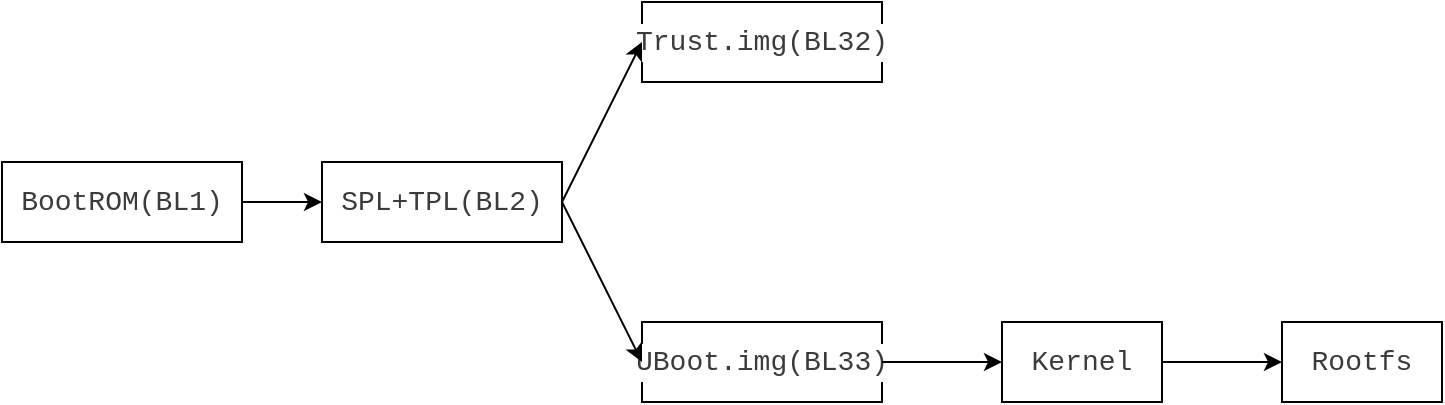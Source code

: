 <mxfile>
    <diagram id="Pv3sBYRrSlboccctLOhg" name="TF-A">
        <mxGraphModel dx="729" dy="540" grid="0" gridSize="10" guides="1" tooltips="1" connect="1" arrows="1" fold="1" page="1" pageScale="1" pageWidth="850" pageHeight="1100" math="0" shadow="0">
            <root>
                <mxCell id="0"/>
                <mxCell id="1" parent="0"/>
                <mxCell id="_kL3S8aDfBufA-84TGPT-1" value="&lt;div style=&quot;color: rgb(59, 59, 59); background-color: rgb(255, 255, 255); font-family: Consolas, &amp;quot;Courier New&amp;quot;, monospace; font-size: 14px; line-height: 19px;&quot;&gt;BootROM(BL1) &lt;/div&gt;" style="rounded=0;whiteSpace=wrap;html=1;" parent="1" vertex="1">
                    <mxGeometry x="59" y="383" width="120" height="40" as="geometry"/>
                </mxCell>
                <mxCell id="_kL3S8aDfBufA-84TGPT-2" value="&lt;div style=&quot;color: rgb(59, 59, 59); background-color: rgb(255, 255, 255); font-family: Consolas, &amp;quot;Courier New&amp;quot;, monospace; font-size: 14px; line-height: 19px;&quot;&gt;SPL+TPL(BL2)&lt;/div&gt;" style="rounded=0;whiteSpace=wrap;html=1;" parent="1" vertex="1">
                    <mxGeometry x="219" y="383" width="120" height="40" as="geometry"/>
                </mxCell>
                <mxCell id="_kL3S8aDfBufA-84TGPT-3" value="&lt;div style=&quot;color: rgb(59, 59, 59); background-color: rgb(255, 255, 255); font-family: Consolas, &amp;quot;Courier New&amp;quot;, monospace; font-size: 14px; line-height: 19px;&quot;&gt;Trust.img(BL32)&lt;/div&gt;" style="rounded=0;whiteSpace=wrap;html=1;" parent="1" vertex="1">
                    <mxGeometry x="379" y="303" width="120" height="40" as="geometry"/>
                </mxCell>
                <mxCell id="_kL3S8aDfBufA-84TGPT-4" value="&lt;div style=&quot;color: rgb(59, 59, 59); background-color: rgb(255, 255, 255); font-family: Consolas, &amp;quot;Courier New&amp;quot;, monospace; font-size: 14px; line-height: 19px;&quot;&gt;UBoot.img(BL33)&lt;/div&gt;" style="rounded=0;whiteSpace=wrap;html=1;" parent="1" vertex="1">
                    <mxGeometry x="379" y="463" width="120" height="40" as="geometry"/>
                </mxCell>
                <mxCell id="_kL3S8aDfBufA-84TGPT-5" value="&lt;div style=&quot;color: rgb(59, 59, 59); background-color: rgb(255, 255, 255); font-family: Consolas, &amp;quot;Courier New&amp;quot;, monospace; font-size: 14px; line-height: 19px;&quot;&gt;Kernel&lt;/div&gt;" style="rounded=0;whiteSpace=wrap;html=1;" parent="1" vertex="1">
                    <mxGeometry x="559" y="463" width="80" height="40" as="geometry"/>
                </mxCell>
                <mxCell id="_kL3S8aDfBufA-84TGPT-6" value="&lt;div style=&quot;color: rgb(59, 59, 59); background-color: rgb(255, 255, 255); font-family: Consolas, &amp;quot;Courier New&amp;quot;, monospace; font-size: 14px; line-height: 19px;&quot;&gt;Rootfs&lt;/div&gt;" style="rounded=0;whiteSpace=wrap;html=1;" parent="1" vertex="1">
                    <mxGeometry x="699" y="463" width="80" height="40" as="geometry"/>
                </mxCell>
                <mxCell id="_kL3S8aDfBufA-84TGPT-8" value="" style="endArrow=classic;html=1;exitX=1;exitY=0.5;exitDx=0;exitDy=0;entryX=0;entryY=0.5;entryDx=0;entryDy=0;" parent="1" source="_kL3S8aDfBufA-84TGPT-1" target="_kL3S8aDfBufA-84TGPT-2" edge="1">
                    <mxGeometry width="50" height="50" relative="1" as="geometry">
                        <mxPoint x="459" y="653" as="sourcePoint"/>
                        <mxPoint x="509" y="603" as="targetPoint"/>
                    </mxGeometry>
                </mxCell>
                <mxCell id="_kL3S8aDfBufA-84TGPT-9" value="" style="endArrow=classic;html=1;entryX=0;entryY=0.5;entryDx=0;entryDy=0;" parent="1" target="_kL3S8aDfBufA-84TGPT-3" edge="1">
                    <mxGeometry width="50" height="50" relative="1" as="geometry">
                        <mxPoint x="339" y="403" as="sourcePoint"/>
                        <mxPoint x="389" y="353" as="targetPoint"/>
                    </mxGeometry>
                </mxCell>
                <mxCell id="_kL3S8aDfBufA-84TGPT-10" value="" style="endArrow=classic;html=1;entryX=0;entryY=0.5;entryDx=0;entryDy=0;" parent="1" target="_kL3S8aDfBufA-84TGPT-4" edge="1">
                    <mxGeometry width="50" height="50" relative="1" as="geometry">
                        <mxPoint x="339" y="403" as="sourcePoint"/>
                        <mxPoint x="389" y="353" as="targetPoint"/>
                    </mxGeometry>
                </mxCell>
                <mxCell id="_kL3S8aDfBufA-84TGPT-11" value="" style="endArrow=classic;html=1;entryX=0;entryY=0.5;entryDx=0;entryDy=0;" parent="1" target="_kL3S8aDfBufA-84TGPT-5" edge="1">
                    <mxGeometry width="50" height="50" relative="1" as="geometry">
                        <mxPoint x="499" y="483" as="sourcePoint"/>
                        <mxPoint x="549" y="433" as="targetPoint"/>
                    </mxGeometry>
                </mxCell>
                <mxCell id="_kL3S8aDfBufA-84TGPT-12" value="" style="endArrow=classic;html=1;exitX=1;exitY=0.5;exitDx=0;exitDy=0;entryX=0;entryY=0.5;entryDx=0;entryDy=0;" parent="1" source="_kL3S8aDfBufA-84TGPT-5" target="_kL3S8aDfBufA-84TGPT-6" edge="1">
                    <mxGeometry width="50" height="50" relative="1" as="geometry">
                        <mxPoint x="459" y="653" as="sourcePoint"/>
                        <mxPoint x="509" y="603" as="targetPoint"/>
                    </mxGeometry>
                </mxCell>
            </root>
        </mxGraphModel>
    </diagram>
    <diagram id="p1KXxZvn2YLANnRofKRA" name="firmware">
        <mxGraphModel dx="729" dy="540" grid="1" gridSize="10" guides="1" tooltips="1" connect="1" arrows="1" fold="1" page="1" pageScale="1" pageWidth="850" pageHeight="1100" math="0" shadow="0">
            <root>
                <mxCell id="0"/>
                <mxCell id="1" parent="0"/>
                <mxCell id="YUn7SO6VXn7l8BeEBIJh-17" value="" style="rounded=0;whiteSpace=wrap;html=1;" vertex="1" parent="1">
                    <mxGeometry x="201" y="3320" width="391" height="320" as="geometry"/>
                </mxCell>
                <mxCell id="JkPwhh8nhOZcb355uoTD-1" value="" style="rounded=0;whiteSpace=wrap;html=1;" parent="1" vertex="1">
                    <mxGeometry x="82" y="1145" width="503" height="236" as="geometry"/>
                </mxCell>
                <mxCell id="JkPwhh8nhOZcb355uoTD-2" value="" style="rounded=0;whiteSpace=wrap;html=1;" parent="1" vertex="1">
                    <mxGeometry x="190" y="110" width="120" height="370" as="geometry"/>
                </mxCell>
                <mxCell id="JkPwhh8nhOZcb355uoTD-3" value="SDCard" style="text;html=1;strokeColor=none;fillColor=none;align=center;verticalAlign=middle;whiteSpace=wrap;rounded=0;" parent="1" vertex="1">
                    <mxGeometry x="190" y="80" width="120" height="30" as="geometry"/>
                </mxCell>
                <mxCell id="JkPwhh8nhOZcb355uoTD-4" value="uboot" style="rounded=0;whiteSpace=wrap;html=1;fillColor=#fff2cc;strokeColor=#d6b656;" parent="1" vertex="1">
                    <mxGeometry x="190" y="120" width="120" height="70" as="geometry"/>
                </mxCell>
                <mxCell id="JkPwhh8nhOZcb355uoTD-5" value="0x400" style="text;html=1;strokeColor=none;fillColor=none;align=center;verticalAlign=middle;whiteSpace=wrap;rounded=0;" parent="1" vertex="1">
                    <mxGeometry x="130" y="110" width="60" height="20" as="geometry"/>
                </mxCell>
                <mxCell id="JkPwhh8nhOZcb355uoTD-6" value="env(0x2000)" style="rounded=0;whiteSpace=wrap;html=1;fillColor=#ffe6cc;strokeColor=#d79b00;" parent="1" vertex="1">
                    <mxGeometry x="190" y="190" width="120" height="30" as="geometry"/>
                </mxCell>
                <mxCell id="JkPwhh8nhOZcb355uoTD-7" value="0xE0000" style="text;html=1;strokeColor=none;fillColor=none;align=center;verticalAlign=middle;whiteSpace=wrap;rounded=0;" parent="1" vertex="1">
                    <mxGeometry x="120" y="180" width="60" height="20" as="geometry"/>
                </mxCell>
                <mxCell id="JkPwhh8nhOZcb355uoTD-8" value="/dev/mmcblk0p1&lt;br&gt;（kernel+dtb）" style="rounded=0;whiteSpace=wrap;html=1;align=center;fillColor=#dae8fc;strokeColor=#6c8ebf;" parent="1" vertex="1">
                    <mxGeometry x="190" y="235" width="120" height="95" as="geometry"/>
                </mxCell>
                <mxCell id="JkPwhh8nhOZcb355uoTD-9" value="0x100000" style="text;html=1;strokeColor=none;fillColor=none;align=center;verticalAlign=middle;whiteSpace=wrap;rounded=0;" parent="1" vertex="1">
                    <mxGeometry x="120" y="230" width="60" height="20" as="geometry"/>
                </mxCell>
                <mxCell id="JkPwhh8nhOZcb355uoTD-10" value="/dev/mmcblk0p2&lt;br&gt;（rootfs)" style="rounded=0;whiteSpace=wrap;html=1;align=center;fillColor=#e1d5e7;strokeColor=#9673a6;" parent="1" vertex="1">
                    <mxGeometry x="190" y="330" width="120" height="150" as="geometry"/>
                </mxCell>
                <mxCell id="JkPwhh8nhOZcb355uoTD-11" value="0x4000000" style="text;html=1;strokeColor=none;fillColor=none;align=center;verticalAlign=middle;whiteSpace=wrap;rounded=0;" parent="1" vertex="1">
                    <mxGeometry x="120" y="320" width="60" height="20" as="geometry"/>
                </mxCell>
                <mxCell id="JkPwhh8nhOZcb355uoTD-12" value="" style="rounded=0;whiteSpace=wrap;html=1;" parent="1" vertex="1">
                    <mxGeometry x="460" y="110" width="120" height="370" as="geometry"/>
                </mxCell>
                <mxCell id="JkPwhh8nhOZcb355uoTD-13" value="uboot" style="rounded=0;whiteSpace=wrap;html=1;fillColor=#fff2cc;strokeColor=#d6b656;" parent="1" vertex="1">
                    <mxGeometry x="460" y="110" width="120" height="100" as="geometry"/>
                </mxCell>
                <mxCell id="JkPwhh8nhOZcb355uoTD-14" value="kernel" style="rounded=0;whiteSpace=wrap;html=1;fillColor=#dae8fc;strokeColor=#6c8ebf;" parent="1" vertex="1">
                    <mxGeometry x="460" y="220" width="120" height="50" as="geometry"/>
                </mxCell>
                <mxCell id="JkPwhh8nhOZcb355uoTD-15" value="dts" style="rounded=0;whiteSpace=wrap;html=1;fillColor=#f8cecc;strokeColor=#b85450;" parent="1" vertex="1">
                    <mxGeometry x="460" y="270" width="120" height="20" as="geometry"/>
                </mxCell>
                <mxCell id="JkPwhh8nhOZcb355uoTD-16" value="DRAM" style="text;html=1;strokeColor=none;fillColor=none;align=center;verticalAlign=middle;whiteSpace=wrap;rounded=0;" parent="1" vertex="1">
                    <mxGeometry x="460" y="80" width="120" height="30" as="geometry"/>
                </mxCell>
                <mxCell id="JkPwhh8nhOZcb355uoTD-17" value="0x80800000" style="text;html=1;strokeColor=none;fillColor=none;align=center;verticalAlign=middle;whiteSpace=wrap;rounded=0;" parent="1" vertex="1">
                    <mxGeometry x="580" y="210" width="80" height="20" as="geometry"/>
                </mxCell>
                <mxCell id="JkPwhh8nhOZcb355uoTD-18" value="0x83000000" style="text;html=1;strokeColor=none;fillColor=none;align=center;verticalAlign=middle;whiteSpace=wrap;rounded=0;" parent="1" vertex="1">
                    <mxGeometry x="570" y="260" width="100" height="20" as="geometry"/>
                </mxCell>
                <mxCell id="JkPwhh8nhOZcb355uoTD-19" value="" style="endArrow=none;html=1;entryX=-0.026;entryY=0.016;entryDx=0;entryDy=0;entryPerimeter=0;exitX=1;exitY=0;exitDx=0;exitDy=0;dashed=1;" parent="1" source="JkPwhh8nhOZcb355uoTD-4" target="JkPwhh8nhOZcb355uoTD-13" edge="1">
                    <mxGeometry width="50" height="50" relative="1" as="geometry">
                        <mxPoint x="230" y="450" as="sourcePoint"/>
                        <mxPoint x="280" y="400" as="targetPoint"/>
                    </mxGeometry>
                </mxCell>
                <mxCell id="JkPwhh8nhOZcb355uoTD-20" value="" style="endArrow=none;html=1;entryX=0;entryY=1;entryDx=0;entryDy=0;exitX=1;exitY=0;exitDx=0;exitDy=0;dashed=1;" parent="1" source="JkPwhh8nhOZcb355uoTD-6" target="JkPwhh8nhOZcb355uoTD-13" edge="1">
                    <mxGeometry width="50" height="50" relative="1" as="geometry">
                        <mxPoint x="310" y="188.4" as="sourcePoint"/>
                        <mxPoint x="456.88" y="180" as="targetPoint"/>
                    </mxGeometry>
                </mxCell>
                <mxCell id="JkPwhh8nhOZcb355uoTD-21" value="" style="endArrow=none;html=1;entryX=0;entryY=0;entryDx=0;entryDy=0;exitX=1;exitY=0;exitDx=0;exitDy=0;dashed=1;" parent="1" target="JkPwhh8nhOZcb355uoTD-14" edge="1">
                    <mxGeometry width="50" height="50" relative="1" as="geometry">
                        <mxPoint x="310" y="235" as="sourcePoint"/>
                        <mxPoint x="456.88" y="226.6" as="targetPoint"/>
                    </mxGeometry>
                </mxCell>
                <mxCell id="JkPwhh8nhOZcb355uoTD-22" value="" style="endArrow=none;html=1;entryX=0;entryY=1;entryDx=0;entryDy=0;exitX=1;exitY=1;exitDx=0;exitDy=0;dashed=1;" parent="1" source="JkPwhh8nhOZcb355uoTD-8" target="JkPwhh8nhOZcb355uoTD-15" edge="1">
                    <mxGeometry width="50" height="50" relative="1" as="geometry">
                        <mxPoint x="310" y="305" as="sourcePoint"/>
                        <mxPoint x="460" y="280" as="targetPoint"/>
                    </mxGeometry>
                </mxCell>
                <mxCell id="JkPwhh8nhOZcb355uoTD-23" value="0x80000000" style="text;html=1;strokeColor=none;fillColor=none;align=center;verticalAlign=middle;whiteSpace=wrap;rounded=0;" parent="1" vertex="1">
                    <mxGeometry x="580" y="100" width="80" height="20" as="geometry"/>
                </mxCell>
                <mxCell id="JkPwhh8nhOZcb355uoTD-24" value="" style="rounded=0;whiteSpace=wrap;html=1;" parent="1" vertex="1">
                    <mxGeometry x="190" y="550" width="120" height="370" as="geometry"/>
                </mxCell>
                <mxCell id="JkPwhh8nhOZcb355uoTD-25" value="EMMC" style="text;html=1;strokeColor=none;fillColor=none;align=center;verticalAlign=middle;whiteSpace=wrap;rounded=0;" parent="1" vertex="1">
                    <mxGeometry x="190" y="520" width="120" height="30" as="geometry"/>
                </mxCell>
                <mxCell id="JkPwhh8nhOZcb355uoTD-26" value="uboot" style="rounded=0;whiteSpace=wrap;html=1;fillColor=#fff2cc;strokeColor=#d6b656;" parent="1" vertex="1">
                    <mxGeometry x="190" y="560" width="120" height="70" as="geometry"/>
                </mxCell>
                <mxCell id="JkPwhh8nhOZcb355uoTD-27" value="0x400" style="text;html=1;strokeColor=none;fillColor=none;align=center;verticalAlign=middle;whiteSpace=wrap;rounded=0;" parent="1" vertex="1">
                    <mxGeometry x="130" y="550" width="60" height="20" as="geometry"/>
                </mxCell>
                <mxCell id="JkPwhh8nhOZcb355uoTD-28" value="env(0x2000)" style="rounded=0;whiteSpace=wrap;html=1;fillColor=#ffe6cc;strokeColor=#d79b00;" parent="1" vertex="1">
                    <mxGeometry x="190" y="630" width="120" height="30" as="geometry"/>
                </mxCell>
                <mxCell id="JkPwhh8nhOZcb355uoTD-29" value="0xE0000" style="text;html=1;strokeColor=none;fillColor=none;align=center;verticalAlign=middle;whiteSpace=wrap;rounded=0;" parent="1" vertex="1">
                    <mxGeometry x="120" y="620" width="60" height="20" as="geometry"/>
                </mxCell>
                <mxCell id="JkPwhh8nhOZcb355uoTD-30" value="/dev/mmcblk1p1&lt;br&gt;（kernel+dtb）" style="rounded=0;whiteSpace=wrap;html=1;align=center;fillColor=#dae8fc;strokeColor=#6c8ebf;" parent="1" vertex="1">
                    <mxGeometry x="190" y="675" width="120" height="95" as="geometry"/>
                </mxCell>
                <mxCell id="JkPwhh8nhOZcb355uoTD-31" value="0x100000" style="text;html=1;strokeColor=none;fillColor=none;align=center;verticalAlign=middle;whiteSpace=wrap;rounded=0;" parent="1" vertex="1">
                    <mxGeometry x="120" y="670" width="60" height="20" as="geometry"/>
                </mxCell>
                <mxCell id="JkPwhh8nhOZcb355uoTD-32" value="/dev/mmcblk1p2&lt;br&gt;（rootfs)" style="rounded=0;whiteSpace=wrap;html=1;align=center;fillColor=#e1d5e7;strokeColor=#9673a6;" parent="1" vertex="1">
                    <mxGeometry x="190" y="770" width="120" height="150" as="geometry"/>
                </mxCell>
                <mxCell id="JkPwhh8nhOZcb355uoTD-33" value="0x4000000" style="text;html=1;strokeColor=none;fillColor=none;align=center;verticalAlign=middle;whiteSpace=wrap;rounded=0;" parent="1" vertex="1">
                    <mxGeometry x="120" y="760" width="60" height="20" as="geometry"/>
                </mxCell>
                <mxCell id="JkPwhh8nhOZcb355uoTD-34" value="" style="rounded=0;whiteSpace=wrap;html=1;" parent="1" vertex="1">
                    <mxGeometry x="460" y="550" width="120" height="370" as="geometry"/>
                </mxCell>
                <mxCell id="JkPwhh8nhOZcb355uoTD-35" value="uboot" style="rounded=0;whiteSpace=wrap;html=1;fillColor=#fff2cc;strokeColor=#d6b656;" parent="1" vertex="1">
                    <mxGeometry x="460" y="550" width="120" height="100" as="geometry"/>
                </mxCell>
                <mxCell id="JkPwhh8nhOZcb355uoTD-36" value="kernel" style="rounded=0;whiteSpace=wrap;html=1;fillColor=#dae8fc;strokeColor=#6c8ebf;" parent="1" vertex="1">
                    <mxGeometry x="460" y="660" width="120" height="50" as="geometry"/>
                </mxCell>
                <mxCell id="JkPwhh8nhOZcb355uoTD-37" value="dts" style="rounded=0;whiteSpace=wrap;html=1;fillColor=#f8cecc;strokeColor=#b85450;" parent="1" vertex="1">
                    <mxGeometry x="460" y="710" width="120" height="20" as="geometry"/>
                </mxCell>
                <mxCell id="JkPwhh8nhOZcb355uoTD-38" value="DRAM" style="text;html=1;strokeColor=none;fillColor=none;align=center;verticalAlign=middle;whiteSpace=wrap;rounded=0;" parent="1" vertex="1">
                    <mxGeometry x="460" y="520" width="120" height="30" as="geometry"/>
                </mxCell>
                <mxCell id="JkPwhh8nhOZcb355uoTD-39" value="0x80800000" style="text;html=1;strokeColor=none;fillColor=none;align=center;verticalAlign=middle;whiteSpace=wrap;rounded=0;" parent="1" vertex="1">
                    <mxGeometry x="590" y="650" width="80" height="20" as="geometry"/>
                </mxCell>
                <mxCell id="JkPwhh8nhOZcb355uoTD-40" value="0x83000000" style="text;html=1;strokeColor=none;fillColor=none;align=center;verticalAlign=middle;whiteSpace=wrap;rounded=0;" parent="1" vertex="1">
                    <mxGeometry x="580" y="700" width="100" height="20" as="geometry"/>
                </mxCell>
                <mxCell id="JkPwhh8nhOZcb355uoTD-41" value="" style="endArrow=none;html=1;entryX=-0.026;entryY=0.016;entryDx=0;entryDy=0;entryPerimeter=0;exitX=1;exitY=0;exitDx=0;exitDy=0;dashed=1;" parent="1" source="JkPwhh8nhOZcb355uoTD-26" target="JkPwhh8nhOZcb355uoTD-35" edge="1">
                    <mxGeometry width="50" height="50" relative="1" as="geometry">
                        <mxPoint x="230" y="890" as="sourcePoint"/>
                        <mxPoint x="280" y="840" as="targetPoint"/>
                    </mxGeometry>
                </mxCell>
                <mxCell id="JkPwhh8nhOZcb355uoTD-42" value="" style="endArrow=none;html=1;entryX=0;entryY=1;entryDx=0;entryDy=0;exitX=1;exitY=0;exitDx=0;exitDy=0;dashed=1;" parent="1" source="JkPwhh8nhOZcb355uoTD-28" target="JkPwhh8nhOZcb355uoTD-35" edge="1">
                    <mxGeometry width="50" height="50" relative="1" as="geometry">
                        <mxPoint x="310" y="628.4" as="sourcePoint"/>
                        <mxPoint x="456.88" y="620" as="targetPoint"/>
                    </mxGeometry>
                </mxCell>
                <mxCell id="JkPwhh8nhOZcb355uoTD-43" value="" style="endArrow=none;html=1;entryX=0;entryY=0;entryDx=0;entryDy=0;exitX=1;exitY=0;exitDx=0;exitDy=0;dashed=1;" parent="1" target="JkPwhh8nhOZcb355uoTD-36" edge="1">
                    <mxGeometry width="50" height="50" relative="1" as="geometry">
                        <mxPoint x="310" y="675" as="sourcePoint"/>
                        <mxPoint x="456.88" y="666.6" as="targetPoint"/>
                    </mxGeometry>
                </mxCell>
                <mxCell id="JkPwhh8nhOZcb355uoTD-44" value="" style="endArrow=none;html=1;entryX=0;entryY=1;entryDx=0;entryDy=0;exitX=1;exitY=1;exitDx=0;exitDy=0;dashed=1;" parent="1" source="JkPwhh8nhOZcb355uoTD-30" target="JkPwhh8nhOZcb355uoTD-37" edge="1">
                    <mxGeometry width="50" height="50" relative="1" as="geometry">
                        <mxPoint x="310" y="745" as="sourcePoint"/>
                        <mxPoint x="460" y="720" as="targetPoint"/>
                    </mxGeometry>
                </mxCell>
                <mxCell id="JkPwhh8nhOZcb355uoTD-45" value="0x80000000" style="text;html=1;strokeColor=none;fillColor=none;align=center;verticalAlign=middle;whiteSpace=wrap;rounded=0;" parent="1" vertex="1">
                    <mxGeometry x="580" y="540" width="80" height="20" as="geometry"/>
                </mxCell>
                <mxCell id="JkPwhh8nhOZcb355uoTD-46" value="" style="rounded=0;whiteSpace=wrap;html=1;" parent="1" vertex="1">
                    <mxGeometry x="175" y="1221" width="120" height="137" as="geometry"/>
                </mxCell>
                <mxCell id="JkPwhh8nhOZcb355uoTD-47" value="SDCard" style="text;html=1;strokeColor=none;fillColor=none;align=center;verticalAlign=middle;whiteSpace=wrap;rounded=0;" parent="1" vertex="1">
                    <mxGeometry x="175" y="1194" width="120" height="30" as="geometry"/>
                </mxCell>
                <mxCell id="JkPwhh8nhOZcb355uoTD-48" value="U-Boot" style="rounded=0;whiteSpace=wrap;html=1;fillColor=#fff2cc;strokeColor=#d6b656;" parent="1" vertex="1">
                    <mxGeometry x="175" y="1233" width="120" height="38" as="geometry"/>
                </mxCell>
                <mxCell id="JkPwhh8nhOZcb355uoTD-49" value="0x4000" style="text;html=1;align=center;verticalAlign=middle;whiteSpace=wrap;rounded=0;" parent="1" vertex="1">
                    <mxGeometry x="128.5" y="1224" width="43" height="17" as="geometry"/>
                </mxCell>
                <mxCell id="JkPwhh8nhOZcb355uoTD-50" value=".。。" style="rounded=0;whiteSpace=wrap;html=1;fillColor=#f5f5f5;strokeColor=#666666;fontColor=#333333;" parent="1" vertex="1">
                    <mxGeometry x="175" y="1282" width="120" height="38" as="geometry"/>
                </mxCell>
                <mxCell id="JkPwhh8nhOZcb355uoTD-51" value="" style="rounded=0;whiteSpace=wrap;html=1;" parent="1" vertex="1">
                    <mxGeometry x="383" y="1224" width="120" height="136" as="geometry"/>
                </mxCell>
                <mxCell id="JkPwhh8nhOZcb355uoTD-52" value="DRAM" style="text;html=1;strokeColor=none;fillColor=none;align=center;verticalAlign=middle;whiteSpace=wrap;rounded=0;" parent="1" vertex="1">
                    <mxGeometry x="381" y="1196" width="120" height="30" as="geometry"/>
                </mxCell>
                <mxCell id="JkPwhh8nhOZcb355uoTD-53" value="U-Boot" style="rounded=0;whiteSpace=wrap;html=1;fillColor=#fff2cc;strokeColor=#d6b656;" parent="1" vertex="1">
                    <mxGeometry x="383" y="1223" width="120" height="30" as="geometry"/>
                </mxCell>
                <mxCell id="JkPwhh8nhOZcb355uoTD-54" value="" style="shape=flexArrow;endArrow=classic;html=1;entryX=0;entryY=0.5;entryDx=0;entryDy=0;width=4;" parent="1" target="JkPwhh8nhOZcb355uoTD-53" edge="1">
                    <mxGeometry width="50" height="50" relative="1" as="geometry">
                        <mxPoint x="297" y="1251" as="sourcePoint"/>
                        <mxPoint x="347" y="1201" as="targetPoint"/>
                    </mxGeometry>
                </mxCell>
                <mxCell id="JkPwhh8nhOZcb355uoTD-55" value="0x80000000" style="text;html=1;align=center;verticalAlign=middle;whiteSpace=wrap;rounded=0;" parent="1" vertex="1">
                    <mxGeometry x="501" y="1211" width="85" height="30" as="geometry"/>
                </mxCell>
                <mxCell id="JkPwhh8nhOZcb355uoTD-56" value="BootROM" style="text;html=1;align=center;verticalAlign=middle;whiteSpace=wrap;rounded=0;" parent="1" vertex="1">
                    <mxGeometry x="308" y="1196" width="60" height="30" as="geometry"/>
                </mxCell>
                <mxCell id="JkPwhh8nhOZcb355uoTD-57" value="BootROM加载U-Boot" style="text;html=1;align=center;verticalAlign=middle;whiteSpace=wrap;rounded=0;" parent="1" vertex="1">
                    <mxGeometry x="130" y="1157" width="122" height="30" as="geometry"/>
                </mxCell>
                <mxCell id="JkPwhh8nhOZcb355uoTD-58" value="" style="rounded=0;whiteSpace=wrap;html=1;" parent="1" vertex="1">
                    <mxGeometry x="81" y="1687" width="505" height="233" as="geometry"/>
                </mxCell>
                <mxCell id="JkPwhh8nhOZcb355uoTD-59" value="" style="rounded=0;whiteSpace=wrap;html=1;" parent="1" vertex="1">
                    <mxGeometry x="174" y="1749" width="120" height="159" as="geometry"/>
                </mxCell>
                <mxCell id="JkPwhh8nhOZcb355uoTD-60" value="SDCard" style="text;html=1;strokeColor=none;fillColor=none;align=center;verticalAlign=middle;whiteSpace=wrap;rounded=0;" parent="1" vertex="1">
                    <mxGeometry x="174" y="1722" width="120" height="30" as="geometry"/>
                </mxCell>
                <mxCell id="JkPwhh8nhOZcb355uoTD-61" value="U-Boot" style="rounded=0;whiteSpace=wrap;html=1;fillColor=#fff2cc;strokeColor=#d6b656;" parent="1" vertex="1">
                    <mxGeometry x="174" y="1761" width="120" height="38" as="geometry"/>
                </mxCell>
                <mxCell id="JkPwhh8nhOZcb355uoTD-62" value="0x4000" style="text;html=1;align=center;verticalAlign=middle;whiteSpace=wrap;rounded=0;" parent="1" vertex="1">
                    <mxGeometry x="127.5" y="1752" width="43" height="17" as="geometry"/>
                </mxCell>
                <mxCell id="JkPwhh8nhOZcb355uoTD-63" value="Kernel/dtb" style="rounded=0;whiteSpace=wrap;html=1;fillColor=#f5f5f5;strokeColor=#666666;fontColor=#333333;" parent="1" vertex="1">
                    <mxGeometry x="174" y="1810" width="120" height="38" as="geometry"/>
                </mxCell>
                <mxCell id="JkPwhh8nhOZcb355uoTD-64" value="" style="rounded=0;whiteSpace=wrap;html=1;" parent="1" vertex="1">
                    <mxGeometry x="382" y="1752" width="120" height="147" as="geometry"/>
                </mxCell>
                <mxCell id="JkPwhh8nhOZcb355uoTD-65" value="DRAM" style="text;html=1;strokeColor=none;fillColor=none;align=center;verticalAlign=middle;whiteSpace=wrap;rounded=0;" parent="1" vertex="1">
                    <mxGeometry x="380" y="1724" width="120" height="30" as="geometry"/>
                </mxCell>
                <mxCell id="JkPwhh8nhOZcb355uoTD-66" value="U-Boot" style="rounded=0;whiteSpace=wrap;html=1;fillColor=#fff2cc;strokeColor=#d6b656;" parent="1" vertex="1">
                    <mxGeometry x="382" y="1752" width="120" height="27" as="geometry"/>
                </mxCell>
                <mxCell id="JkPwhh8nhOZcb355uoTD-67" value="0x80000000" style="text;html=1;align=center;verticalAlign=middle;whiteSpace=wrap;rounded=0;" parent="1" vertex="1">
                    <mxGeometry x="500" y="1739" width="85" height="30" as="geometry"/>
                </mxCell>
                <mxCell id="JkPwhh8nhOZcb355uoTD-68" value="Kernel从SDCard挂载文件系统" style="text;html=1;align=center;verticalAlign=middle;whiteSpace=wrap;rounded=0;" parent="1" vertex="1">
                    <mxGeometry x="101" y="1692" width="199" height="30" as="geometry"/>
                </mxCell>
                <mxCell id="JkPwhh8nhOZcb355uoTD-69" value="/dev/mmc1bk1" style="text;html=1;align=center;verticalAlign=middle;whiteSpace=wrap;rounded=0;" parent="1" vertex="1">
                    <mxGeometry x="110" y="1806" width="43" height="17" as="geometry"/>
                </mxCell>
                <mxCell id="JkPwhh8nhOZcb355uoTD-70" value="dtb" style="rounded=0;whiteSpace=wrap;html=1;fillColor=#fff2cc;strokeColor=#d6b656;" parent="1" vertex="1">
                    <mxGeometry x="382" y="1838" width="120" height="21" as="geometry"/>
                </mxCell>
                <mxCell id="JkPwhh8nhOZcb355uoTD-71" value="Kernel" style="rounded=0;whiteSpace=wrap;html=1;fillColor=#fff2cc;strokeColor=#d6b656;opacity=80;" parent="1" vertex="1">
                    <mxGeometry x="382" y="1791" width="120" height="44" as="geometry"/>
                </mxCell>
                <mxCell id="JkPwhh8nhOZcb355uoTD-72" value="kernel&lt;div&gt;挂载rootfs&lt;/div&gt;" style="text;html=1;align=center;verticalAlign=middle;whiteSpace=wrap;rounded=0;" parent="1" vertex="1">
                    <mxGeometry x="303.5" y="1793" width="60" height="30" as="geometry"/>
                </mxCell>
                <mxCell id="JkPwhh8nhOZcb355uoTD-73" value="0x808&lt;span style=&quot;background-color: transparent;&quot;&gt;00000&lt;/span&gt;" style="text;html=1;align=center;verticalAlign=middle;whiteSpace=wrap;rounded=0;" parent="1" vertex="1">
                    <mxGeometry x="500" y="1779" width="85" height="30" as="geometry"/>
                </mxCell>
                <mxCell id="JkPwhh8nhOZcb355uoTD-74" value="0x830&lt;span style=&quot;background-color: transparent;&quot;&gt;00000&lt;/span&gt;" style="text;html=1;align=center;verticalAlign=middle;whiteSpace=wrap;rounded=0;" parent="1" vertex="1">
                    <mxGeometry x="501" y="1823" width="82" height="30" as="geometry"/>
                </mxCell>
                <mxCell id="JkPwhh8nhOZcb355uoTD-75" value="" style="rounded=0;whiteSpace=wrap;html=1;" parent="1" vertex="1">
                    <mxGeometry x="81" y="1407" width="505" height="230" as="geometry"/>
                </mxCell>
                <mxCell id="JkPwhh8nhOZcb355uoTD-76" value="" style="rounded=0;whiteSpace=wrap;html=1;" parent="1" vertex="1">
                    <mxGeometry x="174" y="1483" width="120" height="62" as="geometry"/>
                </mxCell>
                <mxCell id="JkPwhh8nhOZcb355uoTD-77" value="SDCard" style="text;html=1;strokeColor=none;fillColor=none;align=center;verticalAlign=middle;whiteSpace=wrap;rounded=0;" parent="1" vertex="1">
                    <mxGeometry x="174" y="1456" width="120" height="30" as="geometry"/>
                </mxCell>
                <mxCell id="JkPwhh8nhOZcb355uoTD-78" value="U-Boot" style="rounded=0;whiteSpace=wrap;html=1;fillColor=#fff2cc;strokeColor=#d6b656;" parent="1" vertex="1">
                    <mxGeometry x="174" y="1495" width="120" height="38" as="geometry"/>
                </mxCell>
                <mxCell id="JkPwhh8nhOZcb355uoTD-79" value="0x4000" style="text;html=1;align=center;verticalAlign=middle;whiteSpace=wrap;rounded=0;" parent="1" vertex="1">
                    <mxGeometry x="127.5" y="1486" width="43" height="17" as="geometry"/>
                </mxCell>
                <mxCell id="JkPwhh8nhOZcb355uoTD-80" value="" style="rounded=0;whiteSpace=wrap;html=1;" parent="1" vertex="1">
                    <mxGeometry x="382" y="1486" width="120" height="136" as="geometry"/>
                </mxCell>
                <mxCell id="JkPwhh8nhOZcb355uoTD-81" value="DRAM" style="text;html=1;strokeColor=none;fillColor=none;align=center;verticalAlign=middle;whiteSpace=wrap;rounded=0;" parent="1" vertex="1">
                    <mxGeometry x="380" y="1458" width="120" height="30" as="geometry"/>
                </mxCell>
                <mxCell id="JkPwhh8nhOZcb355uoTD-82" value="U-Boot" style="rounded=0;whiteSpace=wrap;html=1;fillColor=#fff2cc;strokeColor=#d6b656;" parent="1" vertex="1">
                    <mxGeometry x="382" y="1486" width="120" height="27" as="geometry"/>
                </mxCell>
                <mxCell id="JkPwhh8nhOZcb355uoTD-83" value="" style="shape=flexArrow;endArrow=classic;html=1;entryX=0;entryY=0.5;entryDx=0;entryDy=0;width=4;exitX=1;exitY=0.25;exitDx=0;exitDy=0;" parent="1" source="JkPwhh8nhOZcb355uoTD-93" target="JkPwhh8nhOZcb355uoTD-87" edge="1">
                    <mxGeometry width="50" height="50" relative="1" as="geometry">
                        <mxPoint x="293.88" y="1555.97" as="sourcePoint"/>
                        <mxPoint x="345" y="1515.5" as="targetPoint"/>
                    </mxGeometry>
                </mxCell>
                <mxCell id="JkPwhh8nhOZcb355uoTD-84" value="0x80000000" style="text;html=1;align=center;verticalAlign=middle;whiteSpace=wrap;rounded=0;" parent="1" vertex="1">
                    <mxGeometry x="500" y="1473" width="85" height="30" as="geometry"/>
                </mxCell>
                <mxCell id="JkPwhh8nhOZcb355uoTD-85" value="Uboot从网络加载内核和设备树" style="text;html=1;align=center;verticalAlign=middle;whiteSpace=wrap;rounded=0;" parent="1" vertex="1">
                    <mxGeometry x="101" y="1426" width="199" height="30" as="geometry"/>
                </mxCell>
                <mxCell id="JkPwhh8nhOZcb355uoTD-86" value="dtb" style="rounded=0;whiteSpace=wrap;html=1;fillColor=#fff2cc;strokeColor=#d6b656;" parent="1" vertex="1">
                    <mxGeometry x="382" y="1572" width="120" height="21" as="geometry"/>
                </mxCell>
                <mxCell id="JkPwhh8nhOZcb355uoTD-87" value="Kernel" style="rounded=0;whiteSpace=wrap;html=1;fillColor=#fff2cc;strokeColor=#d6b656;opacity=80;" parent="1" vertex="1">
                    <mxGeometry x="382" y="1525" width="120" height="44" as="geometry"/>
                </mxCell>
                <mxCell id="JkPwhh8nhOZcb355uoTD-88" value="" style="shape=flexArrow;endArrow=classic;html=1;entryX=0;entryY=0.5;entryDx=0;entryDy=0;width=4;exitX=1;exitY=0.5;exitDx=0;exitDy=0;" parent="1" source="JkPwhh8nhOZcb355uoTD-93" target="JkPwhh8nhOZcb355uoTD-86" edge="1">
                    <mxGeometry width="50" height="50" relative="1" as="geometry">
                        <mxPoint x="294" y="1572.5" as="sourcePoint"/>
                        <mxPoint x="392" y="1557" as="targetPoint"/>
                    </mxGeometry>
                </mxCell>
                <mxCell id="JkPwhh8nhOZcb355uoTD-89" value="U-boot&lt;div&gt;tftp&lt;/div&gt;" style="text;html=1;align=center;verticalAlign=middle;whiteSpace=wrap;rounded=0;" parent="1" vertex="1">
                    <mxGeometry x="300" y="1522" width="60" height="30" as="geometry"/>
                </mxCell>
                <mxCell id="JkPwhh8nhOZcb355uoTD-90" value="0x808&lt;span style=&quot;background-color: transparent;&quot;&gt;00000&lt;/span&gt;" style="text;html=1;align=center;verticalAlign=middle;whiteSpace=wrap;rounded=0;" parent="1" vertex="1">
                    <mxGeometry x="500" y="1513" width="85" height="30" as="geometry"/>
                </mxCell>
                <mxCell id="JkPwhh8nhOZcb355uoTD-91" value="0x830&lt;span style=&quot;background-color: transparent;&quot;&gt;00000&lt;/span&gt;" style="text;html=1;align=center;verticalAlign=middle;whiteSpace=wrap;rounded=0;" parent="1" vertex="1">
                    <mxGeometry x="501" y="1557" width="82" height="30" as="geometry"/>
                </mxCell>
                <mxCell id="JkPwhh8nhOZcb355uoTD-92" value="" style="rounded=0;whiteSpace=wrap;html=1;" parent="1" vertex="1">
                    <mxGeometry x="170.5" y="1560" width="120" height="62" as="geometry"/>
                </mxCell>
                <mxCell id="JkPwhh8nhOZcb355uoTD-93" value="Kernel/dtb" style="rounded=0;whiteSpace=wrap;html=1;fillColor=#B3B3B3;strokeColor=#B3B3B3;opacity=80;" parent="1" vertex="1">
                    <mxGeometry x="170.5" y="1572" width="120" height="30" as="geometry"/>
                </mxCell>
                <mxCell id="JkPwhh8nhOZcb355uoTD-94" value="tftp_server" style="text;html=1;align=center;verticalAlign=middle;whiteSpace=wrap;rounded=0;" parent="1" vertex="1">
                    <mxGeometry x="107" y="1563.5" width="55" height="17" as="geometry"/>
                </mxCell>
                <mxCell id="JkPwhh8nhOZcb355uoTD-95" value="rootfs" style="rounded=0;whiteSpace=wrap;html=1;fillColor=#f5f5f5;strokeColor=#666666;fontColor=#333333;" parent="1" vertex="1">
                    <mxGeometry x="174" y="1857" width="120" height="38" as="geometry"/>
                </mxCell>
                <mxCell id="JkPwhh8nhOZcb355uoTD-96" value="/dev/mmc1bk2" style="text;html=1;align=center;verticalAlign=middle;whiteSpace=wrap;rounded=0;" parent="1" vertex="1">
                    <mxGeometry x="110" y="1848" width="43" height="17" as="geometry"/>
                </mxCell>
                <mxCell id="JkPwhh8nhOZcb355uoTD-97" value="" style="shape=flexArrow;endArrow=classic;html=1;width=4;exitX=1;exitY=0.25;exitDx=0;exitDy=0;entryX=1;entryY=0.5;entryDx=0;entryDy=0;" parent="1" target="JkPwhh8nhOZcb355uoTD-95" edge="1">
                    <mxGeometry width="50" height="50" relative="1" as="geometry">
                        <mxPoint x="382" y="1815" as="sourcePoint"/>
                        <mxPoint x="348.842" y="1878" as="targetPoint"/>
                    </mxGeometry>
                </mxCell>
                <mxCell id="JkPwhh8nhOZcb355uoTD-98" value="" style="rounded=0;whiteSpace=wrap;html=1;" parent="1" vertex="1">
                    <mxGeometry x="89" y="2274" width="505" height="329" as="geometry"/>
                </mxCell>
                <mxCell id="JkPwhh8nhOZcb355uoTD-99" value="" style="rounded=0;whiteSpace=wrap;html=1;" parent="1" vertex="1">
                    <mxGeometry x="182" y="2350" width="120" height="62" as="geometry"/>
                </mxCell>
                <mxCell id="JkPwhh8nhOZcb355uoTD-100" value="SDCard" style="text;html=1;strokeColor=none;fillColor=none;align=center;verticalAlign=middle;whiteSpace=wrap;rounded=0;" parent="1" vertex="1">
                    <mxGeometry x="182" y="2323" width="120" height="30" as="geometry"/>
                </mxCell>
                <mxCell id="JkPwhh8nhOZcb355uoTD-101" value="U-Boot" style="rounded=0;whiteSpace=wrap;html=1;fillColor=#fff2cc;strokeColor=#d6b656;" parent="1" vertex="1">
                    <mxGeometry x="182" y="2362" width="120" height="38" as="geometry"/>
                </mxCell>
                <mxCell id="JkPwhh8nhOZcb355uoTD-102" value="0x4000" style="text;html=1;align=center;verticalAlign=middle;whiteSpace=wrap;rounded=0;" parent="1" vertex="1">
                    <mxGeometry x="135.5" y="2353" width="43" height="17" as="geometry"/>
                </mxCell>
                <mxCell id="JkPwhh8nhOZcb355uoTD-103" value="" style="rounded=0;whiteSpace=wrap;html=1;" parent="1" vertex="1">
                    <mxGeometry x="390" y="2353" width="120" height="217" as="geometry"/>
                </mxCell>
                <mxCell id="JkPwhh8nhOZcb355uoTD-104" value="DRAM" style="text;html=1;strokeColor=none;fillColor=none;align=center;verticalAlign=middle;whiteSpace=wrap;rounded=0;" parent="1" vertex="1">
                    <mxGeometry x="388" y="2325" width="120" height="30" as="geometry"/>
                </mxCell>
                <mxCell id="JkPwhh8nhOZcb355uoTD-105" value="U-Boot" style="rounded=0;whiteSpace=wrap;html=1;fillColor=#fff2cc;strokeColor=#d6b656;" parent="1" vertex="1">
                    <mxGeometry x="390" y="2353" width="120" height="27" as="geometry"/>
                </mxCell>
                <mxCell id="JkPwhh8nhOZcb355uoTD-106" value="0x80000000" style="text;html=1;align=center;verticalAlign=middle;whiteSpace=wrap;rounded=0;" parent="1" vertex="1">
                    <mxGeometry x="508" y="2340" width="85" height="30" as="geometry"/>
                </mxCell>
                <mxCell id="JkPwhh8nhOZcb355uoTD-107" value="Kernel从网络挂载文件系统" style="text;html=1;align=center;verticalAlign=middle;whiteSpace=wrap;rounded=0;" parent="1" vertex="1">
                    <mxGeometry x="109" y="2293" width="199" height="30" as="geometry"/>
                </mxCell>
                <mxCell id="JkPwhh8nhOZcb355uoTD-108" value="dtb" style="rounded=0;whiteSpace=wrap;html=1;fillColor=#fff2cc;strokeColor=#d6b656;" parent="1" vertex="1">
                    <mxGeometry x="390" y="2439" width="120" height="21" as="geometry"/>
                </mxCell>
                <mxCell id="JkPwhh8nhOZcb355uoTD-109" value="Kernel" style="rounded=0;whiteSpace=wrap;html=1;fillColor=#fff2cc;strokeColor=#d6b656;opacity=80;" parent="1" vertex="1">
                    <mxGeometry x="390" y="2392" width="120" height="44" as="geometry"/>
                </mxCell>
                <mxCell id="JkPwhh8nhOZcb355uoTD-110" value="0x808&lt;span style=&quot;background-color: transparent;&quot;&gt;00000&lt;/span&gt;" style="text;html=1;align=center;verticalAlign=middle;whiteSpace=wrap;rounded=0;" parent="1" vertex="1">
                    <mxGeometry x="508" y="2380" width="85" height="30" as="geometry"/>
                </mxCell>
                <mxCell id="JkPwhh8nhOZcb355uoTD-111" value="0x830&lt;span style=&quot;background-color: transparent;&quot;&gt;00000&lt;/span&gt;" style="text;html=1;align=center;verticalAlign=middle;whiteSpace=wrap;rounded=0;" parent="1" vertex="1">
                    <mxGeometry x="509" y="2424" width="82" height="30" as="geometry"/>
                </mxCell>
                <mxCell id="JkPwhh8nhOZcb355uoTD-112" value="" style="rounded=0;whiteSpace=wrap;html=1;" parent="1" vertex="1">
                    <mxGeometry x="183.5" y="2427" width="120" height="62" as="geometry"/>
                </mxCell>
                <mxCell id="JkPwhh8nhOZcb355uoTD-113" value="Kernel/dtb" style="rounded=0;whiteSpace=wrap;html=1;fillColor=#B3B3B3;strokeColor=#B3B3B3;opacity=80;" parent="1" vertex="1">
                    <mxGeometry x="183.5" y="2443" width="120" height="30" as="geometry"/>
                </mxCell>
                <mxCell id="JkPwhh8nhOZcb355uoTD-114" value="tftp_server" style="text;html=1;align=center;verticalAlign=middle;whiteSpace=wrap;rounded=0;" parent="1" vertex="1">
                    <mxGeometry x="115" y="2430.5" width="55" height="17" as="geometry"/>
                </mxCell>
                <mxCell id="JkPwhh8nhOZcb355uoTD-115" value="" style="rounded=0;whiteSpace=wrap;html=1;" parent="1" vertex="1">
                    <mxGeometry x="178.5" y="2515" width="120" height="55" as="geometry"/>
                </mxCell>
                <mxCell id="JkPwhh8nhOZcb355uoTD-116" value="rootfs" style="rounded=0;whiteSpace=wrap;html=1;fillColor=#B3B3B3;strokeColor=#B3B3B3;opacity=80;" parent="1" vertex="1">
                    <mxGeometry x="178.5" y="2527" width="120" height="30" as="geometry"/>
                </mxCell>
                <mxCell id="JkPwhh8nhOZcb355uoTD-117" value="nfs_server" style="text;html=1;align=center;verticalAlign=middle;whiteSpace=wrap;rounded=0;" parent="1" vertex="1">
                    <mxGeometry x="116.5" y="2503" width="55" height="17" as="geometry"/>
                </mxCell>
                <mxCell id="JkPwhh8nhOZcb355uoTD-118" value="" style="shape=flexArrow;endArrow=classic;html=1;width=4;entryX=1;entryY=0.5;entryDx=0;entryDy=0;" parent="1" target="JkPwhh8nhOZcb355uoTD-116" edge="1">
                    <mxGeometry width="50" height="50" relative="1" as="geometry">
                        <mxPoint x="386" y="2424" as="sourcePoint"/>
                        <mxPoint x="303.5" y="2478" as="targetPoint"/>
                    </mxGeometry>
                </mxCell>
                <mxCell id="JkPwhh8nhOZcb355uoTD-119" value="kernel&lt;div&gt;挂载rootfs&lt;/div&gt;" style="text;html=1;align=center;verticalAlign=middle;whiteSpace=wrap;rounded=0;" parent="1" vertex="1">
                    <mxGeometry x="310" y="2413" width="60" height="30" as="geometry"/>
                </mxCell>
                <mxCell id="JkPwhh8nhOZcb355uoTD-120" value="启动和加载" style="text;html=1;align=center;verticalAlign=middle;whiteSpace=wrap;rounded=0;fontSize=17;" parent="1" vertex="1">
                    <mxGeometry x="8" y="12" width="99" height="30" as="geometry"/>
                </mxCell>
                <mxCell id="GWS-6x1wJPunTR5SMdct-18" value="" style="group" parent="1" vertex="1" connectable="0">
                    <mxGeometry x="90" y="2860" width="320" height="400" as="geometry"/>
                </mxCell>
                <mxCell id="GWS-6x1wJPunTR5SMdct-1" value="" style="rounded=0;whiteSpace=wrap;html=1;dashed=1;" parent="GWS-6x1wJPunTR5SMdct-18" vertex="1">
                    <mxGeometry width="320" height="400" as="geometry"/>
                </mxCell>
                <mxCell id="GWS-6x1wJPunTR5SMdct-2" style="edgeStyle=none;html=1;entryX=0.5;entryY=0;entryDx=0;entryDy=0;" parent="GWS-6x1wJPunTR5SMdct-18" source="GWS-6x1wJPunTR5SMdct-4" target="GWS-6x1wJPunTR5SMdct-6" edge="1">
                    <mxGeometry relative="1" as="geometry"/>
                </mxCell>
                <mxCell id="GWS-6x1wJPunTR5SMdct-3" value="预处理 -E" style="edgeLabel;html=1;align=center;verticalAlign=middle;resizable=0;points=[];" parent="GWS-6x1wJPunTR5SMdct-2" vertex="1" connectable="0">
                    <mxGeometry x="-0.4" y="2" relative="1" as="geometry">
                        <mxPoint x="28" y="8" as="offset"/>
                    </mxGeometry>
                </mxCell>
                <mxCell id="GWS-6x1wJPunTR5SMdct-4" value="源文件c/cpp" style="rounded=0;whiteSpace=wrap;html=1;" parent="GWS-6x1wJPunTR5SMdct-18" vertex="1">
                    <mxGeometry x="40" y="40" width="80" height="40" as="geometry"/>
                </mxCell>
                <mxCell id="GWS-6x1wJPunTR5SMdct-5" style="edgeStyle=none;html=1;entryX=0.5;entryY=0;entryDx=0;entryDy=0;" parent="GWS-6x1wJPunTR5SMdct-18" source="GWS-6x1wJPunTR5SMdct-6" target="GWS-6x1wJPunTR5SMdct-9" edge="1">
                    <mxGeometry relative="1" as="geometry"/>
                </mxCell>
                <mxCell id="GWS-6x1wJPunTR5SMdct-6" value="预处理对象" style="rounded=0;whiteSpace=wrap;html=1;" parent="GWS-6x1wJPunTR5SMdct-18" vertex="1">
                    <mxGeometry x="40" y="120" width="80" height="40" as="geometry"/>
                </mxCell>
                <mxCell id="GWS-6x1wJPunTR5SMdct-7" style="edgeStyle=none;html=1;entryX=0.5;entryY=0;entryDx=0;entryDy=0;" parent="GWS-6x1wJPunTR5SMdct-18" source="GWS-6x1wJPunTR5SMdct-9" target="GWS-6x1wJPunTR5SMdct-11" edge="1">
                    <mxGeometry relative="1" as="geometry"/>
                </mxCell>
                <mxCell id="GWS-6x1wJPunTR5SMdct-8" value="汇编 -c" style="edgeLabel;html=1;align=center;verticalAlign=middle;resizable=0;points=[];" parent="GWS-6x1wJPunTR5SMdct-7" vertex="1" connectable="0">
                    <mxGeometry x="-0.15" relative="1" as="geometry">
                        <mxPoint x="30" as="offset"/>
                    </mxGeometry>
                </mxCell>
                <mxCell id="GWS-6x1wJPunTR5SMdct-9" value="汇编文件" style="rounded=0;whiteSpace=wrap;html=1;" parent="GWS-6x1wJPunTR5SMdct-18" vertex="1">
                    <mxGeometry x="40" y="200" width="80" height="40" as="geometry"/>
                </mxCell>
                <mxCell id="GWS-6x1wJPunTR5SMdct-10" style="edgeStyle=none;html=1;entryX=0.5;entryY=0;entryDx=0;entryDy=0;exitX=0.5;exitY=1;exitDx=0;exitDy=0;" parent="GWS-6x1wJPunTR5SMdct-18" source="GWS-6x1wJPunTR5SMdct-11" target="GWS-6x1wJPunTR5SMdct-14" edge="1">
                    <mxGeometry relative="1" as="geometry"/>
                </mxCell>
                <mxCell id="GWS-6x1wJPunTR5SMdct-11" value="目标文件" style="rounded=0;whiteSpace=wrap;html=1;" parent="GWS-6x1wJPunTR5SMdct-18" vertex="1">
                    <mxGeometry x="40" y="280" width="80" height="40" as="geometry"/>
                </mxCell>
                <mxCell id="GWS-6x1wJPunTR5SMdct-12" style="edgeStyle=none;html=1;entryX=0.5;entryY=0;entryDx=0;entryDy=0;exitX=0.5;exitY=1;exitDx=0;exitDy=0;" parent="GWS-6x1wJPunTR5SMdct-18" source="GWS-6x1wJPunTR5SMdct-13" target="GWS-6x1wJPunTR5SMdct-14" edge="1">
                    <mxGeometry relative="1" as="geometry"/>
                </mxCell>
                <mxCell id="GWS-6x1wJPunTR5SMdct-13" value="库文件" style="rounded=0;whiteSpace=wrap;html=1;" parent="GWS-6x1wJPunTR5SMdct-18" vertex="1">
                    <mxGeometry x="200" y="280" width="80" height="40" as="geometry"/>
                </mxCell>
                <mxCell id="GWS-6x1wJPunTR5SMdct-14" value="可执行文件" style="rounded=0;whiteSpace=wrap;html=1;" parent="GWS-6x1wJPunTR5SMdct-18" vertex="1">
                    <mxGeometry x="120" y="360" width="80" height="40" as="geometry"/>
                </mxCell>
                <mxCell id="GWS-6x1wJPunTR5SMdct-15" value="编译 -S" style="edgeLabel;html=1;align=center;verticalAlign=middle;resizable=0;points=[];" parent="GWS-6x1wJPunTR5SMdct-18" vertex="1" connectable="0">
                    <mxGeometry x="110" y="180" as="geometry"/>
                </mxCell>
                <mxCell id="GWS-6x1wJPunTR5SMdct-16" value="链接" style="text;html=1;align=center;verticalAlign=middle;whiteSpace=wrap;rounded=0;" parent="GWS-6x1wJPunTR5SMdct-18" vertex="1">
                    <mxGeometry x="130" y="310" width="60" height="30" as="geometry"/>
                </mxCell>
                <mxCell id="GWS-6x1wJPunTR5SMdct-17" value="cpp编译流程" style="text;html=1;align=center;verticalAlign=middle;whiteSpace=wrap;rounded=0;" parent="GWS-6x1wJPunTR5SMdct-18" vertex="1">
                    <mxGeometry width="90" height="30" as="geometry"/>
                </mxCell>
                <mxCell id="YUn7SO6VXn7l8BeEBIJh-7" style="edgeStyle=none;html=1;exitX=0.5;exitY=1;exitDx=0;exitDy=0;entryX=0.5;entryY=0;entryDx=0;entryDy=0;" edge="1" parent="1" source="YUn7SO6VXn7l8BeEBIJh-1" target="YUn7SO6VXn7l8BeEBIJh-4">
                    <mxGeometry relative="1" as="geometry"/>
                </mxCell>
                <mxCell id="YUn7SO6VXn7l8BeEBIJh-1" value="用户应用" style="rounded=0;whiteSpace=wrap;html=1;" vertex="1" parent="1">
                    <mxGeometry x="243" y="3340" width="78" height="40" as="geometry"/>
                </mxCell>
                <mxCell id="YUn7SO6VXn7l8BeEBIJh-8" style="edgeStyle=none;html=1;exitX=0.5;exitY=1;exitDx=0;exitDy=0;" edge="1" parent="1" source="YUn7SO6VXn7l8BeEBIJh-2">
                    <mxGeometry relative="1" as="geometry">
                        <mxPoint x="382" y="3420" as="targetPoint"/>
                    </mxGeometry>
                </mxCell>
                <mxCell id="YUn7SO6VXn7l8BeEBIJh-2" value="系统应用" style="rounded=0;whiteSpace=wrap;html=1;" vertex="1" parent="1">
                    <mxGeometry x="342.5" y="3340" width="78" height="40" as="geometry"/>
                </mxCell>
                <mxCell id="YUn7SO6VXn7l8BeEBIJh-9" style="edgeStyle=none;html=1;entryX=0.5;entryY=0;entryDx=0;entryDy=0;exitX=0.5;exitY=1;exitDx=0;exitDy=0;" edge="1" parent="1" source="YUn7SO6VXn7l8BeEBIJh-3" target="YUn7SO6VXn7l8BeEBIJh-4">
                    <mxGeometry relative="1" as="geometry"/>
                </mxCell>
                <mxCell id="YUn7SO6VXn7l8BeEBIJh-3" value="服务和配置" style="rounded=0;whiteSpace=wrap;html=1;" vertex="1" parent="1">
                    <mxGeometry x="442" y="3340" width="78" height="40" as="geometry"/>
                </mxCell>
                <mxCell id="YUn7SO6VXn7l8BeEBIJh-10" style="edgeStyle=none;html=1;exitX=0.5;exitY=1;exitDx=0;exitDy=0;entryX=0.5;entryY=0;entryDx=0;entryDy=0;" edge="1" parent="1" source="YUn7SO6VXn7l8BeEBIJh-4" target="YUn7SO6VXn7l8BeEBIJh-5">
                    <mxGeometry relative="1" as="geometry"/>
                </mxCell>
                <mxCell id="YUn7SO6VXn7l8BeEBIJh-4" value="文件系统" style="rounded=0;whiteSpace=wrap;html=1;" vertex="1" parent="1">
                    <mxGeometry x="243" y="3420" width="279" height="40" as="geometry"/>
                </mxCell>
                <mxCell id="YUn7SO6VXn7l8BeEBIJh-11" style="edgeStyle=none;html=1;exitX=0.5;exitY=1;exitDx=0;exitDy=0;" edge="1" parent="1" source="YUn7SO6VXn7l8BeEBIJh-5" target="YUn7SO6VXn7l8BeEBIJh-6">
                    <mxGeometry relative="1" as="geometry"/>
                </mxCell>
                <mxCell id="YUn7SO6VXn7l8BeEBIJh-5" value="内核处理" style="rounded=0;whiteSpace=wrap;html=1;" vertex="1" parent="1">
                    <mxGeometry x="243" y="3500" width="279" height="40" as="geometry"/>
                </mxCell>
                <mxCell id="YUn7SO6VXn7l8BeEBIJh-6" value="设备硬件" style="rounded=0;whiteSpace=wrap;html=1;" vertex="1" parent="1">
                    <mxGeometry x="243" y="3580" width="279" height="40" as="geometry"/>
                </mxCell>
                <mxCell id="YUn7SO6VXn7l8BeEBIJh-12" value="" style="endArrow=none;html=1;dashed=1;" edge="1" parent="1">
                    <mxGeometry width="50" height="50" relative="1" as="geometry">
                        <mxPoint x="202" y="3480" as="sourcePoint"/>
                        <mxPoint x="592" y="3480" as="targetPoint"/>
                    </mxGeometry>
                </mxCell>
                <mxCell id="YUn7SO6VXn7l8BeEBIJh-13" value="" style="endArrow=none;html=1;dashed=1;" edge="1" parent="1">
                    <mxGeometry width="50" height="50" relative="1" as="geometry">
                        <mxPoint x="203" y="3560" as="sourcePoint"/>
                        <mxPoint x="592" y="3560" as="targetPoint"/>
                    </mxGeometry>
                </mxCell>
                <mxCell id="YUn7SO6VXn7l8BeEBIJh-14" value="应用层" style="text;html=1;align=center;verticalAlign=middle;whiteSpace=wrap;rounded=0;" vertex="1" parent="1">
                    <mxGeometry x="532" y="3400" width="60" height="30" as="geometry"/>
                </mxCell>
                <mxCell id="YUn7SO6VXn7l8BeEBIJh-15" value="内核层" style="text;html=1;align=center;verticalAlign=middle;whiteSpace=wrap;rounded=0;" vertex="1" parent="1">
                    <mxGeometry x="532" y="3505" width="60" height="30" as="geometry"/>
                </mxCell>
                <mxCell id="YUn7SO6VXn7l8BeEBIJh-16" value="硬件层" style="text;html=1;align=center;verticalAlign=middle;whiteSpace=wrap;rounded=0;" vertex="1" parent="1">
                    <mxGeometry x="534" y="3580" width="60" height="30" as="geometry"/>
                </mxCell>
            </root>
        </mxGraphModel>
    </diagram>
    <diagram id="tVGxeYSr0ObuihJFuCE2" name="Makefile">
        <mxGraphModel dx="729" dy="540" grid="1" gridSize="10" guides="1" tooltips="1" connect="1" arrows="1" fold="1" page="1" pageScale="1" pageWidth="850" pageHeight="1100" math="0" shadow="0">
            <root>
                <mxCell id="0"/>
                <mxCell id="1" parent="0"/>
                <mxCell id="aLKiF_E5j0iU34jmlnxB-8" style="edgeStyle=none;html=1;exitX=1;exitY=0.5;exitDx=0;exitDy=0;entryX=0;entryY=0.5;entryDx=0;entryDy=0;" parent="1" source="aLKiF_E5j0iU34jmlnxB-1" target="aLKiF_E5j0iU34jmlnxB-4" edge="1">
                    <mxGeometry relative="1" as="geometry"/>
                </mxCell>
                <mxCell id="aLKiF_E5j0iU34jmlnxB-9" style="edgeStyle=none;html=1;entryX=0;entryY=0.5;entryDx=0;entryDy=0;exitX=1;exitY=0.5;exitDx=0;exitDy=0;" parent="1" source="aLKiF_E5j0iU34jmlnxB-1" target="aLKiF_E5j0iU34jmlnxB-2" edge="1">
                    <mxGeometry relative="1" as="geometry"/>
                </mxCell>
                <mxCell id="aLKiF_E5j0iU34jmlnxB-10" style="edgeStyle=none;html=1;entryX=0;entryY=0.5;entryDx=0;entryDy=0;exitX=1;exitY=0.5;exitDx=0;exitDy=0;" parent="1" source="aLKiF_E5j0iU34jmlnxB-1" target="aLKiF_E5j0iU34jmlnxB-3" edge="1">
                    <mxGeometry relative="1" as="geometry"/>
                </mxCell>
                <mxCell id="aLKiF_E5j0iU34jmlnxB-11" style="edgeStyle=none;html=1;exitX=1;exitY=0.5;exitDx=0;exitDy=0;entryX=0;entryY=0.5;entryDx=0;entryDy=0;" parent="1" source="aLKiF_E5j0iU34jmlnxB-1" target="aLKiF_E5j0iU34jmlnxB-5" edge="1">
                    <mxGeometry relative="1" as="geometry"/>
                </mxCell>
                <mxCell id="aLKiF_E5j0iU34jmlnxB-12" style="edgeStyle=none;html=1;exitX=1;exitY=0.5;exitDx=0;exitDy=0;entryX=0;entryY=0.5;entryDx=0;entryDy=0;" parent="1" source="aLKiF_E5j0iU34jmlnxB-1" target="aLKiF_E5j0iU34jmlnxB-6" edge="1">
                    <mxGeometry relative="1" as="geometry"/>
                </mxCell>
                <mxCell id="aLKiF_E5j0iU34jmlnxB-13" style="edgeStyle=none;html=1;exitX=1;exitY=0.5;exitDx=0;exitDy=0;entryX=0;entryY=0.5;entryDx=0;entryDy=0;" parent="1" source="aLKiF_E5j0iU34jmlnxB-1" target="aLKiF_E5j0iU34jmlnxB-7" edge="1">
                    <mxGeometry relative="1" as="geometry"/>
                </mxCell>
                <mxCell id="aLKiF_E5j0iU34jmlnxB-1" value="platform" style="rounded=0;whiteSpace=wrap;html=1;" parent="1" vertex="1">
                    <mxGeometry x="100" y="670" width="80" height="40" as="geometry"/>
                </mxCell>
                <mxCell id="aLKiF_E5j0iU34jmlnxB-2" value="u-boot spl" style="rounded=0;whiteSpace=wrap;html=1;" parent="1" vertex="1">
                    <mxGeometry x="320" y="580" width="80" height="40" as="geometry"/>
                </mxCell>
                <mxCell id="aLKiF_E5j0iU34jmlnxB-3" value="u-boot" style="rounded=0;whiteSpace=wrap;html=1;" parent="1" vertex="1">
                    <mxGeometry x="320" y="640" width="80" height="40" as="geometry"/>
                </mxCell>
                <mxCell id="aLKiF_E5j0iU34jmlnxB-4" value="toolchain" style="rounded=0;whiteSpace=wrap;html=1;" parent="1" vertex="1">
                    <mxGeometry x="320" y="520" width="80" height="40" as="geometry"/>
                </mxCell>
                <mxCell id="aLKiF_E5j0iU34jmlnxB-5" value="kernel" style="rounded=0;whiteSpace=wrap;html=1;" parent="1" vertex="1">
                    <mxGeometry x="320" y="700" width="80" height="40" as="geometry"/>
                </mxCell>
                <mxCell id="aLKiF_E5j0iU34jmlnxB-6" value="rootfs" style="rounded=0;whiteSpace=wrap;html=1;" parent="1" vertex="1">
                    <mxGeometry x="320" y="760" width="80" height="40" as="geometry"/>
                </mxCell>
                <mxCell id="aLKiF_E5j0iU34jmlnxB-7" value="package" style="rounded=0;whiteSpace=wrap;html=1;" parent="1" vertex="1">
                    <mxGeometry x="320" y="820" width="80" height="40" as="geometry"/>
                </mxCell>
            </root>
        </mxGraphModel>
    </diagram>
</mxfile>